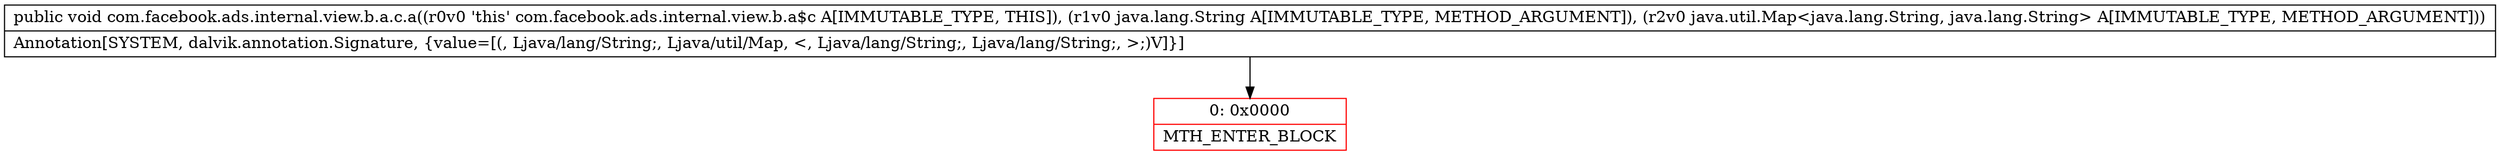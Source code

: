 digraph "CFG forcom.facebook.ads.internal.view.b.a.c.a(Ljava\/lang\/String;Ljava\/util\/Map;)V" {
subgraph cluster_Region_2133013856 {
label = "R(0)";
node [shape=record,color=blue];
}
Node_0 [shape=record,color=red,label="{0\:\ 0x0000|MTH_ENTER_BLOCK\l}"];
MethodNode[shape=record,label="{public void com.facebook.ads.internal.view.b.a.c.a((r0v0 'this' com.facebook.ads.internal.view.b.a$c A[IMMUTABLE_TYPE, THIS]), (r1v0 java.lang.String A[IMMUTABLE_TYPE, METHOD_ARGUMENT]), (r2v0 java.util.Map\<java.lang.String, java.lang.String\> A[IMMUTABLE_TYPE, METHOD_ARGUMENT]))  | Annotation[SYSTEM, dalvik.annotation.Signature, \{value=[(, Ljava\/lang\/String;, Ljava\/util\/Map, \<, Ljava\/lang\/String;, Ljava\/lang\/String;, \>;)V]\}]\l}"];
MethodNode -> Node_0;
}

